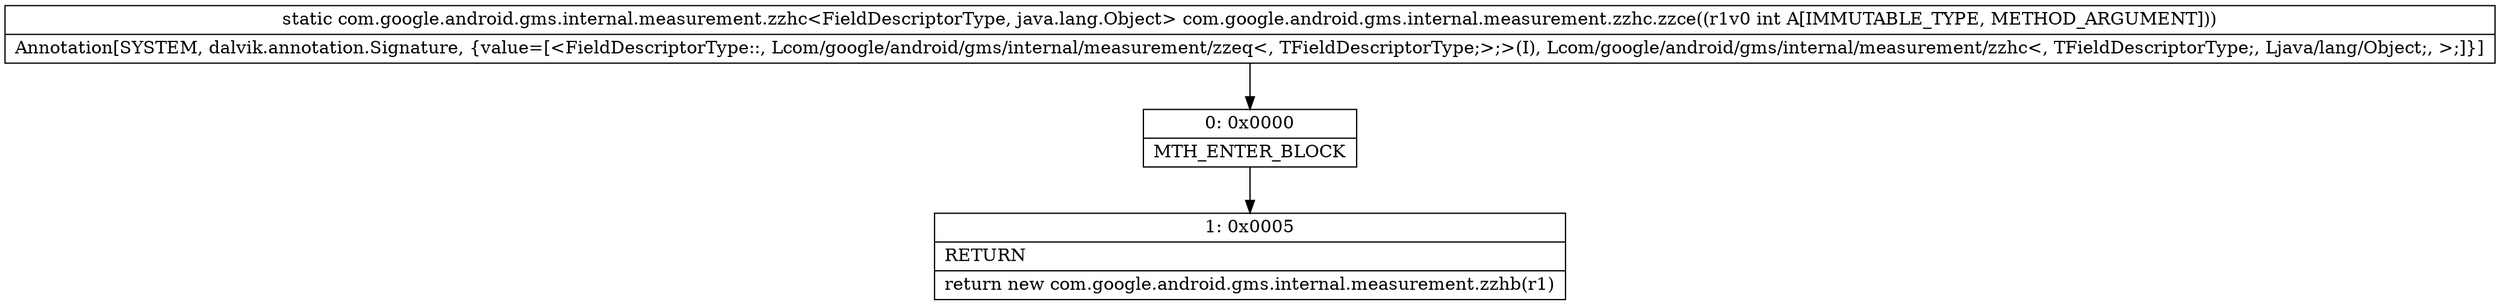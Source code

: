 digraph "CFG forcom.google.android.gms.internal.measurement.zzhc.zzce(I)Lcom\/google\/android\/gms\/internal\/measurement\/zzhc;" {
Node_0 [shape=record,label="{0\:\ 0x0000|MTH_ENTER_BLOCK\l}"];
Node_1 [shape=record,label="{1\:\ 0x0005|RETURN\l|return new com.google.android.gms.internal.measurement.zzhb(r1)\l}"];
MethodNode[shape=record,label="{static com.google.android.gms.internal.measurement.zzhc\<FieldDescriptorType, java.lang.Object\> com.google.android.gms.internal.measurement.zzhc.zzce((r1v0 int A[IMMUTABLE_TYPE, METHOD_ARGUMENT]))  | Annotation[SYSTEM, dalvik.annotation.Signature, \{value=[\<FieldDescriptorType::, Lcom\/google\/android\/gms\/internal\/measurement\/zzeq\<, TFieldDescriptorType;\>;\>(I), Lcom\/google\/android\/gms\/internal\/measurement\/zzhc\<, TFieldDescriptorType;, Ljava\/lang\/Object;, \>;]\}]\l}"];
MethodNode -> Node_0;
Node_0 -> Node_1;
}

